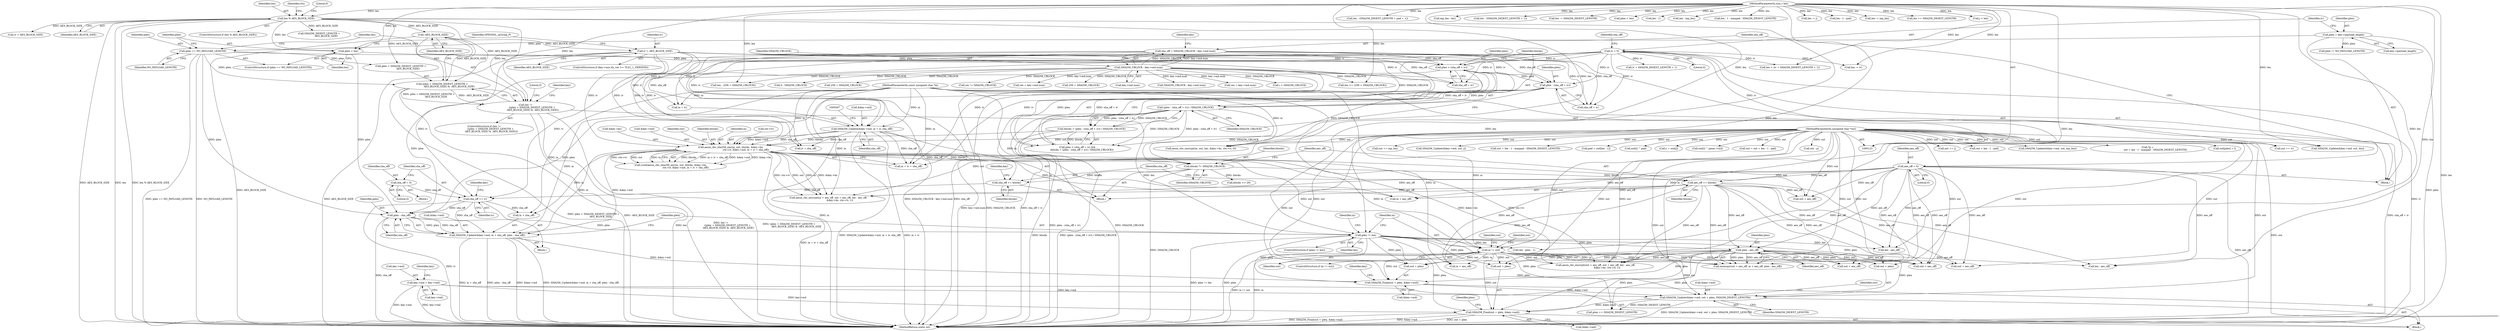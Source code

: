 digraph "0_openssl_68595c0c2886e7942a14f98c17a55a88afb6c292_0@API" {
"1000393" [label="(Call,SHA256_Final(out + plen, &key->md))"];
"1000125" [label="(MethodParameterIn,unsigned char *out)"];
"1000356" [label="(Call,in != out)"];
"1000126" [label="(MethodParameterIn,const unsigned char *in)"];
"1000268" [label="(Call,aesni_cbc_sha256_enc(in, out, blocks, &key->ks,\n                                       ctx->iv, &key->md, in + iv + sha_off))"];
"1000247" [label="(Call,blocks = (plen - (sha_off + iv)) / SHA256_CBLOCK)"];
"1000249" [label="(Call,(plen - (sha_off + iv)) / SHA256_CBLOCK)"];
"1000250" [label="(Call,plen - (sha_off + iv))"];
"1000242" [label="(Call,plen > (sha_off + iv))"];
"1000183" [label="(Call,plen = len)"];
"1000169" [label="(Call,len % AES_BLOCK_SIZE)"];
"1000127" [label="(MethodParameterIn,size_t len)"];
"1000180" [label="(Call,plen == NO_PAYLOAD_LENGTH)"];
"1000136" [label="(Call,plen = key->payload_length)"];
"1000154" [label="(Call,sha_off = SHA256_CBLOCK - key->md.num)"];
"1000156" [label="(Call,SHA256_CBLOCK - key->md.num)"];
"1000209" [label="(Call,iv = AES_BLOCK_SIZE)"];
"1000196" [label="(Call,-AES_BLOCK_SIZE)"];
"1000142" [label="(Call,iv = 0)"];
"1000257" [label="(Call,SHA256_Update(&key->md, in + iv, sha_off))"];
"1000366" [label="(Call,plen - aes_off)"];
"1000351" [label="(Call,plen != len)"];
"1000347" [label="(Call,plen - sha_off)"];
"1000336" [label="(Call,sha_off += iv)"];
"1000333" [label="(Call,sha_off = 0)"];
"1000294" [label="(Call,sha_off += blocks)"];
"1000288" [label="(Call,blocks *= SHA256_CBLOCK)"];
"1000188" [label="(Call,len !=\n                 ((plen + SHA256_DIGEST_LENGTH +\n                   AES_BLOCK_SIZE) & -AES_BLOCK_SIZE))"];
"1000190" [label="(Call,(plen + SHA256_DIGEST_LENGTH +\n                   AES_BLOCK_SIZE) & -AES_BLOCK_SIZE)"];
"1000291" [label="(Call,aes_off += blocks)"];
"1000150" [label="(Call,aes_off = 0)"];
"1000377" [label="(Call,key->md = key->tail)"];
"1000384" [label="(Call,SHA256_Update(&key->md, out + plen, SHA256_DIGEST_LENGTH))"];
"1000369" [label="(Call,SHA256_Final(out + plen, &key->md))"];
"1000339" [label="(Call,SHA256_Update(&key->md, in + sha_off, plen - sha_off))"];
"1000691" [label="(Call,len >= (256 + SHA256_CBLOCK))"];
"1000188" [label="(Call,len !=\n                 ((plen + SHA256_DIGEST_LENGTH +\n                   AES_BLOCK_SIZE) & -AES_BLOCK_SIZE))"];
"1000393" [label="(Call,SHA256_Final(out + plen, &key->md))"];
"1000354" [label="(Block,)"];
"1000724" [label="(Call,out += j)"];
"1000303" [label="(Call,blocks >> 29)"];
"1000373" [label="(Call,&key->md)"];
"1000183" [label="(Call,plen = len)"];
"1000266" [label="(Call,(void)aesni_cbc_sha256_enc(in, out, blocks, &key->ks,\n                                       ctx->iv, &key->md, in + iv + sha_off))"];
"1000381" [label="(Call,key->tail)"];
"1000371" [label="(Identifier,out)"];
"1000262" [label="(Call,in + iv)"];
"1000693" [label="(Call,256 + SHA256_CBLOCK)"];
"1000205" [label="(Identifier,key)"];
"1000443" [label="(Call,in + aes_off)"];
"1000347" [label="(Call,plen - sha_off)"];
"1000634" [label="(Call,len - (SHA256_DIGEST_LENGTH + pad + 1))"];
"1000125" [label="(MethodParameterIn,unsigned char *out)"];
"1000285" [label="(Call,iv + sha_off)"];
"1000369" [label="(Call,SHA256_Final(out + plen, &key->md))"];
"1000291" [label="(Call,aes_off += blocks)"];
"1000199" [label="(Literal,0)"];
"1000446" [label="(Call,out + aes_off)"];
"1000426" [label="(Call,out + aes_off)"];
"1000257" [label="(Call,SHA256_Update(&key->md, in + iv, sha_off))"];
"1000646" [label="(Call,inp_len - len)"];
"1000300" [label="(Identifier,key)"];
"1000270" [label="(Identifier,out)"];
"1001887" [label="(Call,out + len - 1 - pad)"];
"1000363" [label="(Call,in + aes_off)"];
"1000595" [label="(Call,len - (SHA256_DIGEST_LENGTH + 1))"];
"1000128" [label="(Block,)"];
"1000350" [label="(ControlStructure,if (plen != len))"];
"1000271" [label="(Identifier,blocks)"];
"1000290" [label="(Identifier,SHA256_CBLOCK)"];
"1000211" [label="(Identifier,AES_BLOCK_SIZE)"];
"1000256" [label="(Block,)"];
"1000407" [label="(Call,len - plen - 1)"];
"1000143" [label="(Identifier,iv)"];
"1000250" [label="(Call,plen - (sha_off + iv))"];
"1000565" [label="(Call,iv + SHA256_DIGEST_LENGTH + 1)"];
"1000352" [label="(Identifier,plen)"];
"1000356" [label="(Call,in != out)"];
"1000355" [label="(ControlStructure,if (in != out))"];
"1000573" [label="(Call,SHA256_Update(&key->md, out, inp_len))"];
"1000293" [label="(Identifier,blocks)"];
"1000563" [label="(Call,len < (iv + SHA256_DIGEST_LENGTH + 1))"];
"1000258" [label="(Call,&key->md)"];
"1000368" [label="(Identifier,aes_off)"];
"1000687" [label="(Call,len -= SHA256_DIGEST_LENGTH)"];
"1000180" [label="(Call,plen == NO_PAYLOAD_LENGTH)"];
"1000412" [label="(Call,plen < len)"];
"1000292" [label="(Identifier,aes_off)"];
"1000127" [label="(MethodParameterIn,size_t len)"];
"1000269" [label="(Identifier,in)"];
"1000241" [label="(Call,plen > (sha_off + iv) &&\n            (blocks = (plen - (sha_off + iv)) / SHA256_CBLOCK))"];
"1000534" [label="(Call,iv = AES_BLOCK_SIZE)"];
"1000377" [label="(Call,key->md = key->tail)"];
"1000590" [label="(Call,len - 1)"];
"1000151" [label="(Identifier,aes_off)"];
"1000255" [label="(Identifier,SHA256_CBLOCK)"];
"1000335" [label="(Literal,0)"];
"1000333" [label="(Call,sha_off = 0)"];
"1000359" [label="(Call,memcpy(out + aes_off, in + aes_off, plen - aes_off))"];
"1000710" [label="(Call,SHA256_CBLOCK - key->md.num)"];
"1000384" [label="(Call,SHA256_Update(&key->md, out + plen, SHA256_DIGEST_LENGTH))"];
"1000493" [label="(Call,plen != NO_PAYLOAD_LENGTH)"];
"1000348" [label="(Identifier,plen)"];
"1000289" [label="(Identifier,blocks)"];
"1000181" [label="(Identifier,plen)"];
"1000397" [label="(Call,&key->md)"];
"1000387" [label="(Identifier,key)"];
"1000185" [label="(Identifier,len)"];
"1000249" [label="(Call,(plen - (sha_off + iv)) / SHA256_CBLOCK)"];
"1000137" [label="(Identifier,plen)"];
"1000370" [label="(Call,out + plen)"];
"1001663" [label="(Call,len - inp_len)"];
"1000276" [label="(Call,ctx->iv)"];
"1000429" [label="(Call,len - aes_off)"];
"1001739" [label="(Call,len - 1 - maxpad - SHA256_DIGEST_LENGTH)"];
"1000294" [label="(Call,sha_off += blocks)"];
"1000165" [label="(Identifier,key)"];
"1000171" [label="(Identifier,AES_BLOCK_SIZE)"];
"1000361" [label="(Identifier,out)"];
"1001735" [label="(Call,*p =\n                    out + len - 1 - maxpad - SHA256_DIGEST_LENGTH)"];
"1000366" [label="(Call,plen - aes_off)"];
"1000580" [label="(Call,out += iv)"];
"1000395" [label="(Identifier,out)"];
"1000417" [label="(Call,out[plen] = l)"];
"1000394" [label="(Call,out + plen)"];
"1000342" [label="(Identifier,key)"];
"1000243" [label="(Identifier,plen)"];
"1000288" [label="(Call,blocks *= SHA256_CBLOCK)"];
"1001727" [label="(Call,out += inp_len)"];
"1000147" [label="(Identifier,sha_off)"];
"1000216" [label="(Identifier,OPENSSL_ia32cap_P)"];
"1000242" [label="(Call,plen > (sha_off + iv))"];
"1000244" [label="(Call,sha_off + iv)"];
"1000401" [label="(Call,plen += SHA256_DIGEST_LENGTH)"];
"1000402" [label="(Identifier,plen)"];
"1000168" [label="(ControlStructure,if (len % AES_BLOCK_SIZE))"];
"1000583" [label="(Call,len -= iv)"];
"1000853" [label="(Call,res = key->md.num)"];
"1000349" [label="(Identifier,sha_off)"];
"1000423" [label="(Call,out + aes_off)"];
"1000444" [label="(Identifier,in)"];
"1000248" [label="(Identifier,blocks)"];
"1000170" [label="(Identifier,len)"];
"1000190" [label="(Call,(plen + SHA256_DIGEST_LENGTH +\n                   AES_BLOCK_SIZE) & -AES_BLOCK_SIZE)"];
"1001099" [label="(Call,i < SHA256_CBLOCK)"];
"1000158" [label="(Call,key->md.num)"];
"1001935" [label="(Call,SHA256_Update(&key->md, out, len))"];
"1000144" [label="(Literal,0)"];
"1000353" [label="(Identifier,len)"];
"1000449" [label="(Call,len - aes_off)"];
"1000193" [label="(Call,SHA256_DIGEST_LENGTH +\n                   AES_BLOCK_SIZE)"];
"1000178" [label="(Block,)"];
"1000389" [label="(Call,out + plen)"];
"1000727" [label="(Call,len -= j)"];
"1000705" [label="(Call,0 - SHA256_CBLOCK)"];
"1000138" [label="(Call,key->payload_length)"];
"1000717" [label="(Call,SHA256_Update(&key->md, out, j))"];
"1000272" [label="(Call,&key->ks)"];
"1000142" [label="(Call,iv = 0)"];
"1000340" [label="(Call,&key->md)"];
"1000379" [label="(Identifier,key)"];
"1000295" [label="(Identifier,sha_off)"];
"1001737" [label="(Call,out + len - 1 - maxpad - SHA256_DIGEST_LENGTH)"];
"1000251" [label="(Identifier,plen)"];
"1000169" [label="(Call,len % AES_BLOCK_SIZE)"];
"1000360" [label="(Call,out + aes_off)"];
"1000702" [label="(Call,256 + SHA256_CBLOCK)"];
"1000700" [label="(Call,len - (256 + SHA256_CBLOCK))"];
"1000176" [label="(Identifier,ctx)"];
"1001889" [label="(Call,len - 1 - pad)"];
"1000586" [label="(Call,pad = out[len - 1])"];
"1000918" [label="(Call,res != SHA256_CBLOCK)"];
"1001944" [label="(MethodReturn,static int)"];
"1001909" [label="(Call,out[i] ^ pad)"];
"1000283" [label="(Call,in + iv + sha_off)"];
"1000210" [label="(Identifier,iv)"];
"1001730" [label="(Call,len -= inp_len)"];
"1001625" [label="(Call,res = key->md.num)"];
"1001622" [label="(Call,len += SHA256_DIGEST_LENGTH)"];
"1000150" [label="(Call,aes_off = 0)"];
"1000201" [label="(ControlStructure,if (key->aux.tls_ver >= TLS1_1_VERSION))"];
"1000268" [label="(Call,aesni_cbc_sha256_enc(in, out, blocks, &key->ks,\n                                       ctx->iv, &key->md, in + iv + sha_off))"];
"1000296" [label="(Identifier,blocks)"];
"1000265" [label="(Identifier,sha_off)"];
"1000357" [label="(Identifier,in)"];
"1000197" [label="(Identifier,AES_BLOCK_SIZE)"];
"1000870" [label="(Call,c = out[j])"];
"1000209" [label="(Call,iv = AES_BLOCK_SIZE)"];
"1000442" [label="(Call,aesni_cbc_encrypt(in + aes_off, out + aes_off, len - aes_off,\n                              &key->ks, ctx->iv, 1))"];
"1000157" [label="(Identifier,SHA256_CBLOCK)"];
"1000358" [label="(Identifier,out)"];
"1000337" [label="(Identifier,sha_off)"];
"1000334" [label="(Identifier,sha_off)"];
"1000136" [label="(Call,plen = key->payload_length)"];
"1000863" [label="(Call,j < len)"];
"1000155" [label="(Identifier,sha_off)"];
"1000385" [label="(Call,&key->md)"];
"1000252" [label="(Call,sha_off + iv)"];
"1000187" [label="(ControlStructure,if (len !=\n                 ((plen + SHA256_DIGEST_LENGTH +\n                   AES_BLOCK_SIZE) & -AES_BLOCK_SIZE)))"];
"1000422" [label="(Call,aesni_cbc_encrypt(out + aes_off, out + aes_off, len - aes_off,\n                              &key->ks, ctx->iv, 1))"];
"1000126" [label="(MethodParameterIn,const unsigned char *in)"];
"1000378" [label="(Call,key->md)"];
"1000367" [label="(Identifier,plen)"];
"1000184" [label="(Identifier,plen)"];
"1000553" [label="(Call,out[i] ^ pmac->c[i])"];
"1000344" [label="(Call,in + sha_off)"];
"1000480" [label="(Call,aesni_cbc_encrypt(in, out, len, &key->ks, ctx->iv, 0))"];
"1000336" [label="(Call,sha_off += iv)"];
"1001885" [label="(Call,out = out + len - 1 - pad)"];
"1000196" [label="(Call,-AES_BLOCK_SIZE)"];
"1000152" [label="(Literal,0)"];
"1000189" [label="(Identifier,len)"];
"1001749" [label="(Call,out - p)"];
"1000247" [label="(Call,blocks = (plen - (sha_off + iv)) / SHA256_CBLOCK)"];
"1000173" [label="(Literal,0)"];
"1000182" [label="(Identifier,NO_PAYLOAD_LENGTH)"];
"1000156" [label="(Call,SHA256_CBLOCK - key->md.num)"];
"1000279" [label="(Call,&key->md)"];
"1000332" [label="(Block,)"];
"1000392" [label="(Identifier,SHA256_DIGEST_LENGTH)"];
"1000191" [label="(Call,plen + SHA256_DIGEST_LENGTH +\n                   AES_BLOCK_SIZE)"];
"1000179" [label="(ControlStructure,if (plen == NO_PAYLOAD_LENGTH))"];
"1000339" [label="(Call,SHA256_Update(&key->md, in + sha_off, plen - sha_off))"];
"1000338" [label="(Identifier,iv)"];
"1000154" [label="(Call,sha_off = SHA256_CBLOCK - key->md.num)"];
"1000351" [label="(Call,plen != len)"];
"1000393" -> "1000354"  [label="AST: "];
"1000393" -> "1000397"  [label="CFG: "];
"1000394" -> "1000393"  [label="AST: "];
"1000397" -> "1000393"  [label="AST: "];
"1000402" -> "1000393"  [label="CFG: "];
"1000393" -> "1001944"  [label="DDG: &key->md"];
"1000393" -> "1001944"  [label="DDG: out + plen"];
"1000393" -> "1001944"  [label="DDG: SHA256_Final(out + plen, &key->md)"];
"1000125" -> "1000393"  [label="DDG: out"];
"1000356" -> "1000393"  [label="DDG: out"];
"1000366" -> "1000393"  [label="DDG: plen"];
"1000351" -> "1000393"  [label="DDG: plen"];
"1000377" -> "1000393"  [label="DDG: key->md"];
"1000384" -> "1000393"  [label="DDG: &key->md"];
"1000125" -> "1000123"  [label="AST: "];
"1000125" -> "1001944"  [label="DDG: out"];
"1000125" -> "1000268"  [label="DDG: out"];
"1000125" -> "1000356"  [label="DDG: out"];
"1000125" -> "1000359"  [label="DDG: out"];
"1000125" -> "1000360"  [label="DDG: out"];
"1000125" -> "1000369"  [label="DDG: out"];
"1000125" -> "1000370"  [label="DDG: out"];
"1000125" -> "1000384"  [label="DDG: out"];
"1000125" -> "1000389"  [label="DDG: out"];
"1000125" -> "1000394"  [label="DDG: out"];
"1000125" -> "1000417"  [label="DDG: out"];
"1000125" -> "1000422"  [label="DDG: out"];
"1000125" -> "1000423"  [label="DDG: out"];
"1000125" -> "1000426"  [label="DDG: out"];
"1000125" -> "1000442"  [label="DDG: out"];
"1000125" -> "1000446"  [label="DDG: out"];
"1000125" -> "1000480"  [label="DDG: out"];
"1000125" -> "1000553"  [label="DDG: out"];
"1000125" -> "1000573"  [label="DDG: out"];
"1000125" -> "1000580"  [label="DDG: out"];
"1000125" -> "1000586"  [label="DDG: out"];
"1000125" -> "1000717"  [label="DDG: out"];
"1000125" -> "1000724"  [label="DDG: out"];
"1000125" -> "1000870"  [label="DDG: out"];
"1000125" -> "1001727"  [label="DDG: out"];
"1000125" -> "1001735"  [label="DDG: out"];
"1000125" -> "1001737"  [label="DDG: out"];
"1000125" -> "1001749"  [label="DDG: out"];
"1000125" -> "1001885"  [label="DDG: out"];
"1000125" -> "1001887"  [label="DDG: out"];
"1000125" -> "1001909"  [label="DDG: out"];
"1000125" -> "1001935"  [label="DDG: out"];
"1000356" -> "1000355"  [label="AST: "];
"1000356" -> "1000358"  [label="CFG: "];
"1000357" -> "1000356"  [label="AST: "];
"1000358" -> "1000356"  [label="AST: "];
"1000361" -> "1000356"  [label="CFG: "];
"1000371" -> "1000356"  [label="CFG: "];
"1000356" -> "1001944"  [label="DDG: in != out"];
"1000356" -> "1001944"  [label="DDG: in"];
"1000126" -> "1000356"  [label="DDG: in"];
"1000268" -> "1000356"  [label="DDG: in"];
"1000268" -> "1000356"  [label="DDG: out"];
"1000356" -> "1000359"  [label="DDG: out"];
"1000356" -> "1000359"  [label="DDG: in"];
"1000356" -> "1000360"  [label="DDG: out"];
"1000356" -> "1000363"  [label="DDG: in"];
"1000356" -> "1000369"  [label="DDG: out"];
"1000356" -> "1000370"  [label="DDG: out"];
"1000356" -> "1000384"  [label="DDG: out"];
"1000356" -> "1000389"  [label="DDG: out"];
"1000356" -> "1000394"  [label="DDG: out"];
"1000356" -> "1000422"  [label="DDG: out"];
"1000356" -> "1000423"  [label="DDG: out"];
"1000356" -> "1000426"  [label="DDG: out"];
"1000126" -> "1000123"  [label="AST: "];
"1000126" -> "1001944"  [label="DDG: in"];
"1000126" -> "1000257"  [label="DDG: in"];
"1000126" -> "1000262"  [label="DDG: in"];
"1000126" -> "1000268"  [label="DDG: in"];
"1000126" -> "1000283"  [label="DDG: in"];
"1000126" -> "1000339"  [label="DDG: in"];
"1000126" -> "1000344"  [label="DDG: in"];
"1000126" -> "1000359"  [label="DDG: in"];
"1000126" -> "1000363"  [label="DDG: in"];
"1000126" -> "1000442"  [label="DDG: in"];
"1000126" -> "1000443"  [label="DDG: in"];
"1000126" -> "1000480"  [label="DDG: in"];
"1000268" -> "1000266"  [label="AST: "];
"1000268" -> "1000283"  [label="CFG: "];
"1000269" -> "1000268"  [label="AST: "];
"1000270" -> "1000268"  [label="AST: "];
"1000271" -> "1000268"  [label="AST: "];
"1000272" -> "1000268"  [label="AST: "];
"1000276" -> "1000268"  [label="AST: "];
"1000279" -> "1000268"  [label="AST: "];
"1000283" -> "1000268"  [label="AST: "];
"1000266" -> "1000268"  [label="CFG: "];
"1000268" -> "1001944"  [label="DDG: in + iv + sha_off"];
"1000268" -> "1000266"  [label="DDG: blocks"];
"1000268" -> "1000266"  [label="DDG: in + iv + sha_off"];
"1000268" -> "1000266"  [label="DDG: &key->md"];
"1000268" -> "1000266"  [label="DDG: &key->ks"];
"1000268" -> "1000266"  [label="DDG: ctx->iv"];
"1000268" -> "1000266"  [label="DDG: out"];
"1000268" -> "1000266"  [label="DDG: in"];
"1000247" -> "1000268"  [label="DDG: blocks"];
"1000257" -> "1000268"  [label="DDG: &key->md"];
"1000257" -> "1000268"  [label="DDG: sha_off"];
"1000209" -> "1000268"  [label="DDG: iv"];
"1000142" -> "1000268"  [label="DDG: iv"];
"1000268" -> "1000288"  [label="DDG: blocks"];
"1000268" -> "1000339"  [label="DDG: &key->md"];
"1000268" -> "1000339"  [label="DDG: in"];
"1000268" -> "1000344"  [label="DDG: in"];
"1000268" -> "1000422"  [label="DDG: &key->ks"];
"1000268" -> "1000422"  [label="DDG: ctx->iv"];
"1000268" -> "1000442"  [label="DDG: in"];
"1000268" -> "1000442"  [label="DDG: out"];
"1000268" -> "1000442"  [label="DDG: &key->ks"];
"1000268" -> "1000442"  [label="DDG: ctx->iv"];
"1000268" -> "1000443"  [label="DDG: in"];
"1000268" -> "1000446"  [label="DDG: out"];
"1000247" -> "1000241"  [label="AST: "];
"1000247" -> "1000249"  [label="CFG: "];
"1000248" -> "1000247"  [label="AST: "];
"1000249" -> "1000247"  [label="AST: "];
"1000241" -> "1000247"  [label="CFG: "];
"1000247" -> "1001944"  [label="DDG: blocks"];
"1000247" -> "1001944"  [label="DDG: (plen - (sha_off + iv)) / SHA256_CBLOCK"];
"1000247" -> "1000241"  [label="DDG: blocks"];
"1000249" -> "1000247"  [label="DDG: plen - (sha_off + iv)"];
"1000249" -> "1000247"  [label="DDG: SHA256_CBLOCK"];
"1000249" -> "1000255"  [label="CFG: "];
"1000250" -> "1000249"  [label="AST: "];
"1000255" -> "1000249"  [label="AST: "];
"1000249" -> "1001944"  [label="DDG: SHA256_CBLOCK"];
"1000249" -> "1001944"  [label="DDG: plen - (sha_off + iv)"];
"1000249" -> "1000241"  [label="DDG: plen - (sha_off + iv)"];
"1000249" -> "1000241"  [label="DDG: SHA256_CBLOCK"];
"1000250" -> "1000249"  [label="DDG: plen"];
"1000250" -> "1000249"  [label="DDG: sha_off + iv"];
"1000156" -> "1000249"  [label="DDG: SHA256_CBLOCK"];
"1000249" -> "1000288"  [label="DDG: SHA256_CBLOCK"];
"1000250" -> "1000252"  [label="CFG: "];
"1000251" -> "1000250"  [label="AST: "];
"1000252" -> "1000250"  [label="AST: "];
"1000255" -> "1000250"  [label="CFG: "];
"1000250" -> "1001944"  [label="DDG: sha_off + iv"];
"1000242" -> "1000250"  [label="DDG: plen"];
"1000154" -> "1000250"  [label="DDG: sha_off"];
"1000209" -> "1000250"  [label="DDG: iv"];
"1000142" -> "1000250"  [label="DDG: iv"];
"1000250" -> "1000347"  [label="DDG: plen"];
"1000242" -> "1000241"  [label="AST: "];
"1000242" -> "1000244"  [label="CFG: "];
"1000243" -> "1000242"  [label="AST: "];
"1000244" -> "1000242"  [label="AST: "];
"1000248" -> "1000242"  [label="CFG: "];
"1000241" -> "1000242"  [label="CFG: "];
"1000242" -> "1001944"  [label="DDG: sha_off + iv"];
"1000242" -> "1000241"  [label="DDG: plen"];
"1000242" -> "1000241"  [label="DDG: sha_off + iv"];
"1000183" -> "1000242"  [label="DDG: plen"];
"1000180" -> "1000242"  [label="DDG: plen"];
"1000154" -> "1000242"  [label="DDG: sha_off"];
"1000209" -> "1000242"  [label="DDG: iv"];
"1000142" -> "1000242"  [label="DDG: iv"];
"1000242" -> "1000347"  [label="DDG: plen"];
"1000183" -> "1000179"  [label="AST: "];
"1000183" -> "1000185"  [label="CFG: "];
"1000184" -> "1000183"  [label="AST: "];
"1000185" -> "1000183"  [label="AST: "];
"1000216" -> "1000183"  [label="CFG: "];
"1000169" -> "1000183"  [label="DDG: len"];
"1000127" -> "1000183"  [label="DDG: len"];
"1000183" -> "1000347"  [label="DDG: plen"];
"1000169" -> "1000168"  [label="AST: "];
"1000169" -> "1000171"  [label="CFG: "];
"1000170" -> "1000169"  [label="AST: "];
"1000171" -> "1000169"  [label="AST: "];
"1000173" -> "1000169"  [label="CFG: "];
"1000176" -> "1000169"  [label="CFG: "];
"1000169" -> "1001944"  [label="DDG: len % AES_BLOCK_SIZE"];
"1000169" -> "1001944"  [label="DDG: AES_BLOCK_SIZE"];
"1000169" -> "1001944"  [label="DDG: len"];
"1000127" -> "1000169"  [label="DDG: len"];
"1000169" -> "1000188"  [label="DDG: len"];
"1000169" -> "1000190"  [label="DDG: AES_BLOCK_SIZE"];
"1000169" -> "1000191"  [label="DDG: AES_BLOCK_SIZE"];
"1000169" -> "1000193"  [label="DDG: AES_BLOCK_SIZE"];
"1000169" -> "1000196"  [label="DDG: AES_BLOCK_SIZE"];
"1000169" -> "1000351"  [label="DDG: len"];
"1000169" -> "1000480"  [label="DDG: len"];
"1000169" -> "1000534"  [label="DDG: AES_BLOCK_SIZE"];
"1000127" -> "1000123"  [label="AST: "];
"1000127" -> "1001944"  [label="DDG: len"];
"1000127" -> "1000188"  [label="DDG: len"];
"1000127" -> "1000351"  [label="DDG: len"];
"1000127" -> "1000407"  [label="DDG: len"];
"1000127" -> "1000412"  [label="DDG: len"];
"1000127" -> "1000429"  [label="DDG: len"];
"1000127" -> "1000449"  [label="DDG: len"];
"1000127" -> "1000480"  [label="DDG: len"];
"1000127" -> "1000563"  [label="DDG: len"];
"1000127" -> "1000583"  [label="DDG: len"];
"1000127" -> "1000590"  [label="DDG: len"];
"1000127" -> "1000595"  [label="DDG: len"];
"1000127" -> "1000634"  [label="DDG: len"];
"1000127" -> "1000646"  [label="DDG: len"];
"1000127" -> "1000687"  [label="DDG: len"];
"1000127" -> "1000691"  [label="DDG: len"];
"1000127" -> "1000700"  [label="DDG: len"];
"1000127" -> "1000727"  [label="DDG: len"];
"1000127" -> "1000863"  [label="DDG: len"];
"1000127" -> "1001622"  [label="DDG: len"];
"1000127" -> "1001663"  [label="DDG: len"];
"1000127" -> "1001730"  [label="DDG: len"];
"1000127" -> "1001739"  [label="DDG: len"];
"1000127" -> "1001889"  [label="DDG: len"];
"1000127" -> "1001935"  [label="DDG: len"];
"1000180" -> "1000179"  [label="AST: "];
"1000180" -> "1000182"  [label="CFG: "];
"1000181" -> "1000180"  [label="AST: "];
"1000182" -> "1000180"  [label="AST: "];
"1000184" -> "1000180"  [label="CFG: "];
"1000189" -> "1000180"  [label="CFG: "];
"1000180" -> "1001944"  [label="DDG: NO_PAYLOAD_LENGTH"];
"1000180" -> "1001944"  [label="DDG: plen == NO_PAYLOAD_LENGTH"];
"1000136" -> "1000180"  [label="DDG: plen"];
"1000180" -> "1000190"  [label="DDG: plen"];
"1000180" -> "1000191"  [label="DDG: plen"];
"1000180" -> "1000347"  [label="DDG: plen"];
"1000136" -> "1000128"  [label="AST: "];
"1000136" -> "1000138"  [label="CFG: "];
"1000137" -> "1000136"  [label="AST: "];
"1000138" -> "1000136"  [label="AST: "];
"1000143" -> "1000136"  [label="CFG: "];
"1000136" -> "1001944"  [label="DDG: plen"];
"1000136" -> "1000493"  [label="DDG: plen"];
"1000154" -> "1000128"  [label="AST: "];
"1000154" -> "1000156"  [label="CFG: "];
"1000155" -> "1000154"  [label="AST: "];
"1000156" -> "1000154"  [label="AST: "];
"1000165" -> "1000154"  [label="CFG: "];
"1000154" -> "1001944"  [label="DDG: sha_off"];
"1000154" -> "1001944"  [label="DDG: SHA256_CBLOCK - key->md.num"];
"1000156" -> "1000154"  [label="DDG: SHA256_CBLOCK"];
"1000156" -> "1000154"  [label="DDG: key->md.num"];
"1000154" -> "1000244"  [label="DDG: sha_off"];
"1000154" -> "1000252"  [label="DDG: sha_off"];
"1000154" -> "1000257"  [label="DDG: sha_off"];
"1000156" -> "1000158"  [label="CFG: "];
"1000157" -> "1000156"  [label="AST: "];
"1000158" -> "1000156"  [label="AST: "];
"1000156" -> "1001944"  [label="DDG: SHA256_CBLOCK"];
"1000156" -> "1001944"  [label="DDG: key->md.num"];
"1000156" -> "1000288"  [label="DDG: SHA256_CBLOCK"];
"1000156" -> "1000691"  [label="DDG: SHA256_CBLOCK"];
"1000156" -> "1000693"  [label="DDG: SHA256_CBLOCK"];
"1000156" -> "1000700"  [label="DDG: SHA256_CBLOCK"];
"1000156" -> "1000702"  [label="DDG: SHA256_CBLOCK"];
"1000156" -> "1000705"  [label="DDG: SHA256_CBLOCK"];
"1000156" -> "1000710"  [label="DDG: key->md.num"];
"1000156" -> "1000853"  [label="DDG: key->md.num"];
"1000156" -> "1000918"  [label="DDG: SHA256_CBLOCK"];
"1000156" -> "1001099"  [label="DDG: SHA256_CBLOCK"];
"1000156" -> "1001625"  [label="DDG: key->md.num"];
"1000209" -> "1000201"  [label="AST: "];
"1000209" -> "1000211"  [label="CFG: "];
"1000210" -> "1000209"  [label="AST: "];
"1000211" -> "1000209"  [label="AST: "];
"1000216" -> "1000209"  [label="CFG: "];
"1000209" -> "1001944"  [label="DDG: AES_BLOCK_SIZE"];
"1000196" -> "1000209"  [label="DDG: AES_BLOCK_SIZE"];
"1000209" -> "1000244"  [label="DDG: iv"];
"1000209" -> "1000252"  [label="DDG: iv"];
"1000209" -> "1000257"  [label="DDG: iv"];
"1000209" -> "1000262"  [label="DDG: iv"];
"1000209" -> "1000283"  [label="DDG: iv"];
"1000209" -> "1000285"  [label="DDG: iv"];
"1000209" -> "1000336"  [label="DDG: iv"];
"1000196" -> "1000190"  [label="AST: "];
"1000196" -> "1000197"  [label="CFG: "];
"1000197" -> "1000196"  [label="AST: "];
"1000190" -> "1000196"  [label="CFG: "];
"1000196" -> "1001944"  [label="DDG: AES_BLOCK_SIZE"];
"1000196" -> "1000190"  [label="DDG: AES_BLOCK_SIZE"];
"1000142" -> "1000128"  [label="AST: "];
"1000142" -> "1000144"  [label="CFG: "];
"1000143" -> "1000142"  [label="AST: "];
"1000144" -> "1000142"  [label="AST: "];
"1000147" -> "1000142"  [label="CFG: "];
"1000142" -> "1001944"  [label="DDG: iv"];
"1000142" -> "1000244"  [label="DDG: iv"];
"1000142" -> "1000252"  [label="DDG: iv"];
"1000142" -> "1000257"  [label="DDG: iv"];
"1000142" -> "1000262"  [label="DDG: iv"];
"1000142" -> "1000283"  [label="DDG: iv"];
"1000142" -> "1000285"  [label="DDG: iv"];
"1000142" -> "1000336"  [label="DDG: iv"];
"1000142" -> "1000563"  [label="DDG: iv"];
"1000142" -> "1000565"  [label="DDG: iv"];
"1000142" -> "1000580"  [label="DDG: iv"];
"1000142" -> "1000583"  [label="DDG: iv"];
"1000257" -> "1000256"  [label="AST: "];
"1000257" -> "1000265"  [label="CFG: "];
"1000258" -> "1000257"  [label="AST: "];
"1000262" -> "1000257"  [label="AST: "];
"1000265" -> "1000257"  [label="AST: "];
"1000267" -> "1000257"  [label="CFG: "];
"1000257" -> "1001944"  [label="DDG: in + iv"];
"1000257" -> "1001944"  [label="DDG: SHA256_Update(&key->md, in + iv, sha_off)"];
"1000257" -> "1000283"  [label="DDG: sha_off"];
"1000257" -> "1000285"  [label="DDG: sha_off"];
"1000257" -> "1000294"  [label="DDG: sha_off"];
"1000366" -> "1000359"  [label="AST: "];
"1000366" -> "1000368"  [label="CFG: "];
"1000367" -> "1000366"  [label="AST: "];
"1000368" -> "1000366"  [label="AST: "];
"1000359" -> "1000366"  [label="CFG: "];
"1000366" -> "1000359"  [label="DDG: plen"];
"1000366" -> "1000359"  [label="DDG: aes_off"];
"1000351" -> "1000366"  [label="DDG: plen"];
"1000291" -> "1000366"  [label="DDG: aes_off"];
"1000150" -> "1000366"  [label="DDG: aes_off"];
"1000366" -> "1000369"  [label="DDG: plen"];
"1000366" -> "1000370"  [label="DDG: plen"];
"1000366" -> "1000384"  [label="DDG: plen"];
"1000366" -> "1000389"  [label="DDG: plen"];
"1000366" -> "1000394"  [label="DDG: plen"];
"1000366" -> "1000401"  [label="DDG: plen"];
"1000366" -> "1000422"  [label="DDG: aes_off"];
"1000366" -> "1000423"  [label="DDG: aes_off"];
"1000366" -> "1000426"  [label="DDG: aes_off"];
"1000366" -> "1000429"  [label="DDG: aes_off"];
"1000351" -> "1000350"  [label="AST: "];
"1000351" -> "1000353"  [label="CFG: "];
"1000352" -> "1000351"  [label="AST: "];
"1000353" -> "1000351"  [label="AST: "];
"1000357" -> "1000351"  [label="CFG: "];
"1000444" -> "1000351"  [label="CFG: "];
"1000351" -> "1001944"  [label="DDG: plen != len"];
"1000351" -> "1001944"  [label="DDG: plen"];
"1000347" -> "1000351"  [label="DDG: plen"];
"1000188" -> "1000351"  [label="DDG: len"];
"1000351" -> "1000369"  [label="DDG: plen"];
"1000351" -> "1000370"  [label="DDG: plen"];
"1000351" -> "1000384"  [label="DDG: plen"];
"1000351" -> "1000389"  [label="DDG: plen"];
"1000351" -> "1000394"  [label="DDG: plen"];
"1000351" -> "1000401"  [label="DDG: plen"];
"1000351" -> "1000407"  [label="DDG: len"];
"1000351" -> "1000449"  [label="DDG: len"];
"1000347" -> "1000339"  [label="AST: "];
"1000347" -> "1000349"  [label="CFG: "];
"1000348" -> "1000347"  [label="AST: "];
"1000349" -> "1000347"  [label="AST: "];
"1000339" -> "1000347"  [label="CFG: "];
"1000347" -> "1001944"  [label="DDG: sha_off"];
"1000347" -> "1000339"  [label="DDG: plen"];
"1000347" -> "1000339"  [label="DDG: sha_off"];
"1000336" -> "1000347"  [label="DDG: sha_off"];
"1000336" -> "1000178"  [label="AST: "];
"1000336" -> "1000338"  [label="CFG: "];
"1000337" -> "1000336"  [label="AST: "];
"1000338" -> "1000336"  [label="AST: "];
"1000342" -> "1000336"  [label="CFG: "];
"1000336" -> "1001944"  [label="DDG: iv"];
"1000333" -> "1000336"  [label="DDG: sha_off"];
"1000294" -> "1000336"  [label="DDG: sha_off"];
"1000336" -> "1000339"  [label="DDG: sha_off"];
"1000336" -> "1000344"  [label="DDG: sha_off"];
"1000333" -> "1000332"  [label="AST: "];
"1000333" -> "1000335"  [label="CFG: "];
"1000334" -> "1000333"  [label="AST: "];
"1000335" -> "1000333"  [label="AST: "];
"1000337" -> "1000333"  [label="CFG: "];
"1000294" -> "1000256"  [label="AST: "];
"1000294" -> "1000296"  [label="CFG: "];
"1000295" -> "1000294"  [label="AST: "];
"1000296" -> "1000294"  [label="AST: "];
"1000300" -> "1000294"  [label="CFG: "];
"1000288" -> "1000294"  [label="DDG: blocks"];
"1000288" -> "1000256"  [label="AST: "];
"1000288" -> "1000290"  [label="CFG: "];
"1000289" -> "1000288"  [label="AST: "];
"1000290" -> "1000288"  [label="AST: "];
"1000292" -> "1000288"  [label="CFG: "];
"1000288" -> "1001944"  [label="DDG: SHA256_CBLOCK"];
"1000288" -> "1000291"  [label="DDG: blocks"];
"1000288" -> "1000303"  [label="DDG: blocks"];
"1000188" -> "1000187"  [label="AST: "];
"1000188" -> "1000190"  [label="CFG: "];
"1000189" -> "1000188"  [label="AST: "];
"1000190" -> "1000188"  [label="AST: "];
"1000199" -> "1000188"  [label="CFG: "];
"1000205" -> "1000188"  [label="CFG: "];
"1000188" -> "1001944"  [label="DDG: len !=\n                 ((plen + SHA256_DIGEST_LENGTH +\n                   AES_BLOCK_SIZE) & -AES_BLOCK_SIZE)"];
"1000188" -> "1001944"  [label="DDG: (plen + SHA256_DIGEST_LENGTH +\n                   AES_BLOCK_SIZE) & -AES_BLOCK_SIZE"];
"1000188" -> "1001944"  [label="DDG: len"];
"1000190" -> "1000188"  [label="DDG: plen + SHA256_DIGEST_LENGTH +\n                   AES_BLOCK_SIZE"];
"1000190" -> "1000188"  [label="DDG: -AES_BLOCK_SIZE"];
"1000191" -> "1000190"  [label="AST: "];
"1000190" -> "1001944"  [label="DDG: plen + SHA256_DIGEST_LENGTH +\n                   AES_BLOCK_SIZE"];
"1000190" -> "1001944"  [label="DDG: -AES_BLOCK_SIZE"];
"1000291" -> "1000256"  [label="AST: "];
"1000291" -> "1000293"  [label="CFG: "];
"1000292" -> "1000291"  [label="AST: "];
"1000293" -> "1000291"  [label="AST: "];
"1000295" -> "1000291"  [label="CFG: "];
"1000150" -> "1000291"  [label="DDG: aes_off"];
"1000291" -> "1000359"  [label="DDG: aes_off"];
"1000291" -> "1000360"  [label="DDG: aes_off"];
"1000291" -> "1000363"  [label="DDG: aes_off"];
"1000291" -> "1000422"  [label="DDG: aes_off"];
"1000291" -> "1000423"  [label="DDG: aes_off"];
"1000291" -> "1000426"  [label="DDG: aes_off"];
"1000291" -> "1000429"  [label="DDG: aes_off"];
"1000291" -> "1000442"  [label="DDG: aes_off"];
"1000291" -> "1000443"  [label="DDG: aes_off"];
"1000291" -> "1000446"  [label="DDG: aes_off"];
"1000291" -> "1000449"  [label="DDG: aes_off"];
"1000150" -> "1000128"  [label="AST: "];
"1000150" -> "1000152"  [label="CFG: "];
"1000151" -> "1000150"  [label="AST: "];
"1000152" -> "1000150"  [label="AST: "];
"1000155" -> "1000150"  [label="CFG: "];
"1000150" -> "1001944"  [label="DDG: aes_off"];
"1000150" -> "1000359"  [label="DDG: aes_off"];
"1000150" -> "1000360"  [label="DDG: aes_off"];
"1000150" -> "1000363"  [label="DDG: aes_off"];
"1000150" -> "1000422"  [label="DDG: aes_off"];
"1000150" -> "1000423"  [label="DDG: aes_off"];
"1000150" -> "1000426"  [label="DDG: aes_off"];
"1000150" -> "1000429"  [label="DDG: aes_off"];
"1000150" -> "1000442"  [label="DDG: aes_off"];
"1000150" -> "1000443"  [label="DDG: aes_off"];
"1000150" -> "1000446"  [label="DDG: aes_off"];
"1000150" -> "1000449"  [label="DDG: aes_off"];
"1000377" -> "1000354"  [label="AST: "];
"1000377" -> "1000381"  [label="CFG: "];
"1000378" -> "1000377"  [label="AST: "];
"1000381" -> "1000377"  [label="AST: "];
"1000387" -> "1000377"  [label="CFG: "];
"1000377" -> "1001944"  [label="DDG: key->md"];
"1000377" -> "1001944"  [label="DDG: key->tail"];
"1000377" -> "1000384"  [label="DDG: key->md"];
"1000384" -> "1000354"  [label="AST: "];
"1000384" -> "1000392"  [label="CFG: "];
"1000385" -> "1000384"  [label="AST: "];
"1000389" -> "1000384"  [label="AST: "];
"1000392" -> "1000384"  [label="AST: "];
"1000395" -> "1000384"  [label="CFG: "];
"1000384" -> "1001944"  [label="DDG: SHA256_Update(&key->md, out + plen, SHA256_DIGEST_LENGTH)"];
"1000369" -> "1000384"  [label="DDG: &key->md"];
"1000384" -> "1000401"  [label="DDG: SHA256_DIGEST_LENGTH"];
"1000369" -> "1000354"  [label="AST: "];
"1000369" -> "1000373"  [label="CFG: "];
"1000370" -> "1000369"  [label="AST: "];
"1000373" -> "1000369"  [label="AST: "];
"1000379" -> "1000369"  [label="CFG: "];
"1000339" -> "1000369"  [label="DDG: &key->md"];
"1000339" -> "1000178"  [label="AST: "];
"1000340" -> "1000339"  [label="AST: "];
"1000344" -> "1000339"  [label="AST: "];
"1000352" -> "1000339"  [label="CFG: "];
"1000339" -> "1001944"  [label="DDG: SHA256_Update(&key->md, in + sha_off, plen - sha_off)"];
"1000339" -> "1001944"  [label="DDG: in + sha_off"];
"1000339" -> "1001944"  [label="DDG: plen - sha_off"];
"1000339" -> "1001944"  [label="DDG: &key->md"];
}
